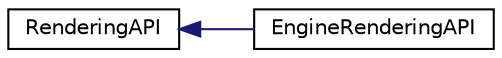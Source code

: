 digraph "Graphical Class Hierarchy"
{
 // LATEX_PDF_SIZE
  edge [fontname="Helvetica",fontsize="10",labelfontname="Helvetica",labelfontsize="10"];
  node [fontname="Helvetica",fontsize="10",shape=record];
  rankdir="LR";
  Node0 [label="RenderingAPI",height=0.2,width=0.4,color="black", fillcolor="white", style="filled",URL="$class_rendering_a_p_i.html",tooltip=" "];
  Node0 -> Node1 [dir="back",color="midnightblue",fontsize="10",style="solid",fontname="Helvetica"];
  Node1 [label="EngineRenderingAPI",height=0.2,width=0.4,color="black", fillcolor="white", style="filled",URL="$class_engine_rendering_a_p_i.html",tooltip=" "];
}
